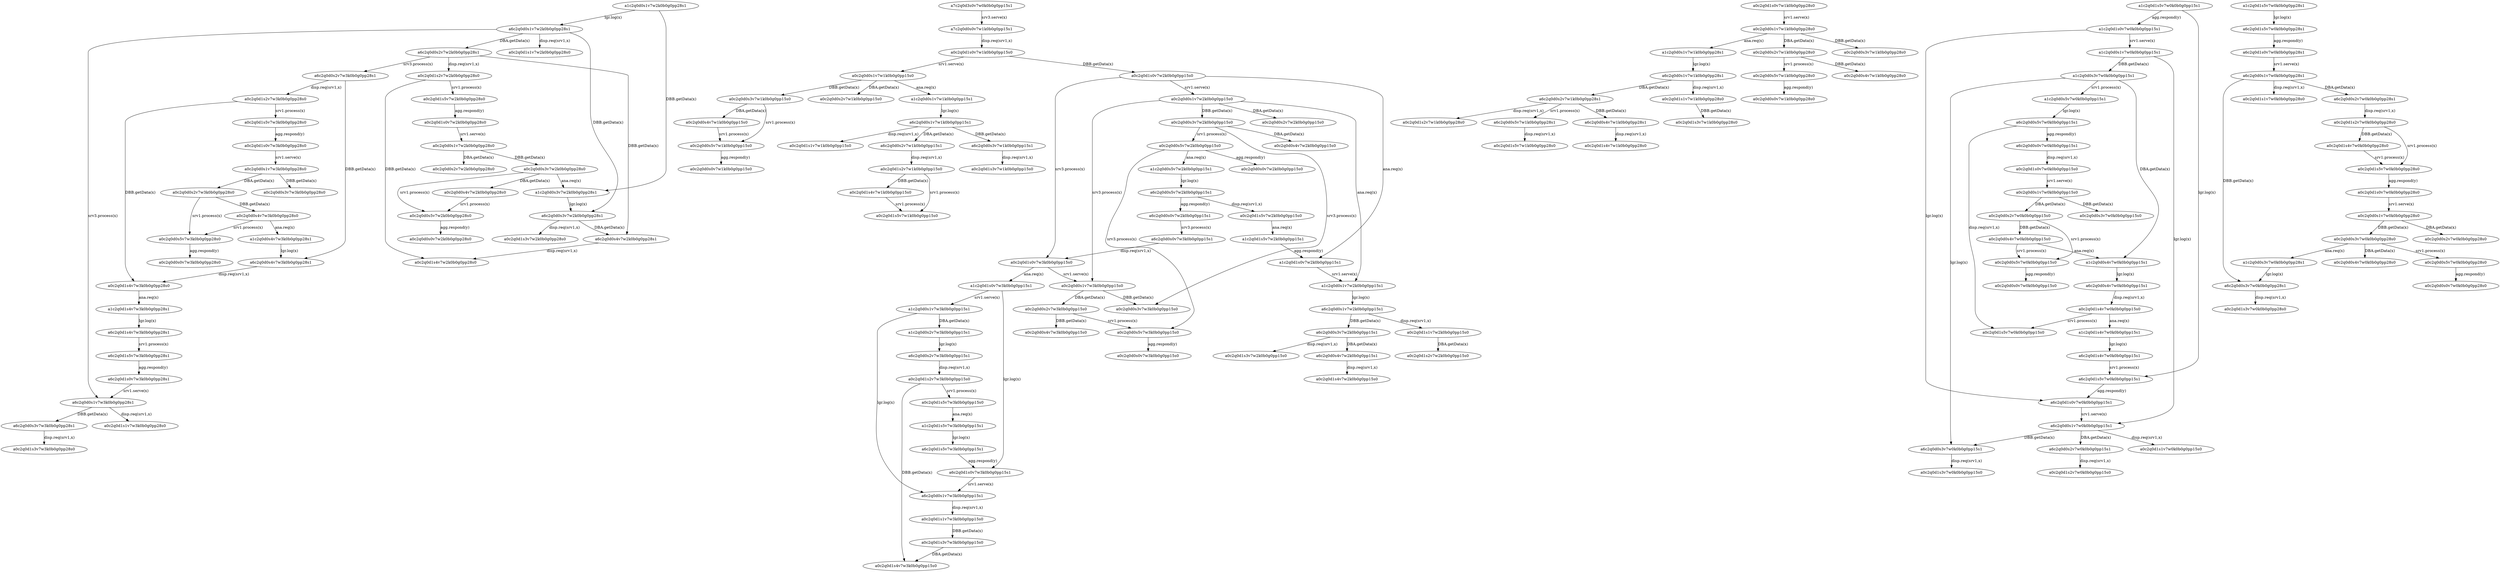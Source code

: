 digraph { 
a6c2q0d0s2v7w2k0b0g0pp28s1->a6c2q0d0s2v7w3k0b0g0pp28s1[label= "srv3.process(x)"];
a0c2q0d0s3v7w1k0b0g0pp15s0->a0c2q0d0s4v7w1k0b0g0pp15s0[label= "DBA.getData(x)"];
a6c2q0d0s1v7w1k0b0g0pp28s1->a6c2q0d0s2v7w1k0b0g0pp28s1[label= "DBA.getData(x)"];
a0c2q0d0s1v7w2k0b0g0pp28s0->a0c2q0d0s2v7w2k0b0g0pp28s0[label= "DBA.getData(x)"];
a0c2q0d0s5v7w1k0b0g0pp28s0->a0c2q0d0s0v7w1k0b0g0pp28s0[label= "agg.respond(y)"];
a6c2q0d0s4v7w0k0b0g0pp15s1->a0c2q0d1s4v7w0k0b0g0pp15s0[label= "disp.req(srv1,x)"];
a6c2q0d0s3v7w2k0b0g0pp28s1->a0c2q0d1s3v7w2k0b0g0pp28s0[label= "disp.req(srv1,x)"];
a6c2q0d0s0v7w2k0b0g0pp15s1->a6c2q0d0s0v7w3k0b0g0pp15s1[label= "srv3.process(x)"];
a0c2q0d1s1v7w1k0b0g0pp28s0->a0c2q0d1s3v7w1k0b0g0pp28s0[label= "DBB.getData(x)"];
a0c2q0d1s0v7w3k0b0g0pp15s0->a1c2q0d1s0v7w3k0b0g0pp15s1[label= "ana.req(x)"];
a1c2q0d0s1v7w1k0b0g0pp28s1->a6c2q0d0s1v7w1k0b0g0pp28s1[label= "lgr.log(x)"];
a0c2q0d0s3v7w2k0b0g0pp15s0->a0c2q0d0s4v7w2k0b0g0pp15s0[label= "DBA.getData(x)"];
a0c2q0d1s2v7w0k0b0g0pp28s0->a0c2q0d1s4v7w0k0b0g0pp28s0[label= "DBB.getData(x)"];
a0c2q0d1s5v7w0k0b0g0pp28s0->a0c2q0d1s0v7w0k0b0g0pp28s0[label= "agg.respond(y)"];
a0c2q0d0s4v7w0k0b0g0pp15s0->a0c2q0d0s5v7w0k0b0g0pp15s0[label= "srv1.process(x)"];
a6c2q0d0s1v7w2k0b0g0pp15s1->a6c2q0d0s3v7w2k0b0g0pp15s1[label= "DBB.getData(x)"];
a1c2q0d0s1v7w0k0b0g0pp15s1->a1c2q0d0s3v7w0k0b0g0pp15s1[label= "DBB.getData(x)"];
a0c2q0d0s5v7w2k0b0g0pp15s0->a0c2q0d0s5v7w3k0b0g0pp15s0[label= "srv3.process(x)"];
a1c2q0d0s5v7w0k0b0g0pp15s1->a6c2q0d0s5v7w0k0b0g0pp15s1[label= "lgr.log(x)"];
a6c2q0d0s1v7w3k0b0g0pp15s1->a0c2q0d1s1v7w3k0b0g0pp15s0[label= "disp.req(srv1,x)"];
a6c2q0d0s4v7w3k0b0g0pp28s1->a0c2q0d1s4v7w3k0b0g0pp28s0[label= "disp.req(srv1,x)"];
a0c2q0d1s4v7w0k0b0g0pp15s0->a0c2q0d1s5v7w0k0b0g0pp15s0[label= "srv1.process(x)"];
a0c2q0d0s2v7w0k0b0g0pp15s0->a0c2q0d0s4v7w0k0b0g0pp15s0[label= "DBB.getData(x)"];
a6c2q0d0s1v7w2k0b0g0pp28s1->a6c2q0d0s2v7w2k0b0g0pp28s1[label= "DBA.getData(x)"];
a6c2q0d0s5v7w0k0b0g0pp15s1->a6c2q0d0s0v7w0k0b0g0pp15s1[label= "agg.respond(y)"];
a0c2q0d0s1v7w0k0b0g0pp15s0->a0c2q0d0s3v7w0k0b0g0pp15s0[label= "DBB.getData(x)"];
a6c2q0d0s1v7w1k0b0g0pp15s1->a0c2q0d1s1v7w1k0b0g0pp15s0[label= "disp.req(srv1,x)"];
a6c2q0d1s0v7w3k0b0g0pp15s1->a6c2q0d0s1v7w3k0b0g0pp15s1[label= "srv1.serve(x)"];
a0c2q0d1s2v7w2k0b0g0pp28s0->a0c2q0d1s5v7w2k0b0g0pp28s0[label= "srv1.process(x)"];
a1c2q0d1s4v7w3k0b0g0pp28s1->a6c2q0d1s4v7w3k0b0g0pp28s1[label= "lgr.log(x)"];
a6c2q0d0s2v7w3k0b0g0pp15s1->a0c2q0d1s2v7w3k0b0g0pp15s0[label= "disp.req(srv1,x)"];
a0c2q0d0s3v7w2k0b0g0pp15s0->a0c2q0d0s5v7w2k0b0g0pp15s0[label= "srv1.process(x)"];
a1c2q0d0s1v7w3k0b0g0pp15s1->a6c2q0d0s1v7w3k0b0g0pp15s1[label= "lgr.log(x)"];
a6c2q0d0s1v7w0k0b0g0pp28s1->a6c2q0d0s3v7w0k0b0g0pp28s1[label= "DBB.getData(x)"];
a0c2q0d1s2v7w3k0b0g0pp28s0->a0c2q0d1s5v7w3k0b0g0pp28s0[label= "srv1.process(x)"];
a0c2q0d1s0v7w2k0b0g0pp15s0->a0c2q0d0s1v7w2k0b0g0pp15s0[label= "srv1.serve(x)"];
a0c2q0d0s1v7w2k0b0g0pp15s0->a0c2q0d0s3v7w2k0b0g0pp15s0[label= "DBB.getData(x)"];
a6c2q0d0s1v7w3k0b0g0pp28s1->a6c2q0d0s3v7w3k0b0g0pp28s1[label= "DBB.getData(x)"];
a6c2q0d0s2v7w1k0b0g0pp15s1->a0c2q0d1s2v7w1k0b0g0pp15s0[label= "disp.req(srv1,x)"];
a6c2q0d0s2v7w1k0b0g0pp28s1->a0c2q0d1s2v7w1k0b0g0pp28s0[label= "disp.req(srv1,x)"];
a6c2q0d0s0v7w0k0b0g0pp15s1->a0c2q0d1s0v7w0k0b0g0pp15s0[label= "disp.req(srv1,x)"];
a0c2q0d1s0v7w1k0b0g0pp15s0->a0c2q0d0s1v7w1k0b0g0pp15s0[label= "srv1.serve(x)"];
a0c2q0d0s1v7w1k0b0g0pp15s0->a0c2q0d0s2v7w1k0b0g0pp15s0[label= "DBA.getData(x)"];
a0c2q0d1s2v7w2k0b0g0pp28s0->a0c2q0d1s4v7w2k0b0g0pp28s0[label= "DBB.getData(x)"];
a0c2q0d0s2v7w0k0b0g0pp15s0->a0c2q0d0s5v7w0k0b0g0pp15s0[label= "srv1.process(x)"];
a0c2q0d1s5v7w2k0b0g0pp28s0->a0c2q0d1s0v7w2k0b0g0pp28s0[label= "agg.respond(y)"];
a7c2q0d3s0v7w0k0b0g0pp15s1->a7c2q0d0s0v7w1k0b0g0pp15s1[label= "srv3.serve(x)"];
a0c2q0d0s4v7w1k0b0g0pp15s0->a0c2q0d0s5v7w1k0b0g0pp15s0[label= "srv1.process(x)"];
a0c2q0d0s1v7w1k0b0g0pp15s0->a1c2q0d0s1v7w1k0b0g0pp15s1[label= "ana.req(x)"];
a0c2q0d1s1v7w2k0b0g0pp15s0->a0c2q0d1s2v7w2k0b0g0pp15s0[label= "DBA.getData(x)"];
a0c2q0d0s1v7w2k0b0g0pp15s0->a0c2q0d0s2v7w2k0b0g0pp15s0[label= "DBA.getData(x)"];
a6c2q0d0s5v7w1k0b0g0pp28s1->a0c2q0d1s5v7w1k0b0g0pp28s0[label= "disp.req(srv1,x)"];
a1c2q0d0s2v7w3k0b0g0pp15s1->a6c2q0d0s2v7w3k0b0g0pp15s1[label= "lgr.log(x)"];
a6c2q0d0s3v7w0k0b0g0pp15s1->a0c2q0d1s3v7w0k0b0g0pp15s0[label= "disp.req(srv1,x)"];
a0c2q0d0s5v7w3k0b0g0pp28s0->a0c2q0d0s0v7w3k0b0g0pp28s0[label= "agg.respond(y)"];
a0c2q0d0s4v7w3k0b0g0pp28s0->a1c2q0d0s4v7w3k0b0g0pp28s1[label= "ana.req(x)"];
a6c2q0d0s4v7w1k0b0g0pp28s1->a0c2q0d1s4v7w1k0b0g0pp28s0[label= "disp.req(srv1,x)"];
a6c2q0d0s2v7w2k0b0g0pp28s1->a6c2q0d0s4v7w2k0b0g0pp28s1[label= "DBB.getData(x)"];
a0c2q0d0s2v7w1k0b0g0pp28s0->a0c2q0d0s5v7w1k0b0g0pp28s0[label= "srv1.process(x)"];
a0c2q0d1s5v7w3k0b0g0pp28s0->a0c2q0d1s0v7w3k0b0g0pp28s0[label= "agg.respond(y)"];
a6c2q0d0s2v7w1k0b0g0pp28s1->a6c2q0d0s5v7w1k0b0g0pp28s1[label= "srv1.process(x)"];
a0c2q0d0s3v7w0k0b0g0pp28s0->a1c2q0d0s3v7w0k0b0g0pp28s1[label= "ana.req(x)"];
a7c2q0d0s0v7w1k0b0g0pp15s1->a0c2q0d1s0v7w1k0b0g0pp15s0[label= "disp.req(srv1,x)"];
a0c2q0d0s1v7w0k0b0g0pp15s0->a0c2q0d0s2v7w0k0b0g0pp15s0[label= "DBA.getData(x)"];
a0c2q0d0s1v7w2k0b0g0pp15s0->a0c2q0d0s1v7w3k0b0g0pp15s0[label= "srv3.process(x)"];
a0c2q0d0s3v7w2k0b0g0pp28s0->a0c2q0d0s4v7w2k0b0g0pp28s0[label= "DBA.getData(x)"];
a0c2q0d1s2v7w1k0b0g0pp15s0->a0c2q0d1s5v7w1k0b0g0pp15s0[label= "srv1.process(x)"];
a0c2q0d1s2v7w0k0b0g0pp28s0->a0c2q0d1s5v7w0k0b0g0pp28s0[label= "srv1.process(x)"];
a6c2q0d0s1v7w2k0b0g0pp15s1->a0c2q0d1s1v7w2k0b0g0pp15s0[label= "disp.req(srv1,x)"];
a6c2q0d0s5v7w2k0b0g0pp15s1->a6c2q0d0s0v7w2k0b0g0pp15s1[label= "agg.respond(y)"];
a0c2q0d1s3v7w3k0b0g0pp15s0->a0c2q0d1s4v7w3k0b0g0pp15s0[label= "DBA.getData(x)"];
a1c2q0d1s5v7w0k0b0g0pp15s1->a6c2q0d1s5v7w0k0b0g0pp15s1[label= "lgr.log(x)"];
a6c2q0d0s1v7w1k0b0g0pp15s1->a6c2q0d0s3v7w1k0b0g0pp15s1[label= "DBB.getData(x)"];
a0c2q0d0s1v7w1k0b0g0pp28s0->a1c2q0d0s1v7w1k0b0g0pp28s1[label= "ana.req(x)"];
a6c2q0d0s3v7w2k0b0g0pp15s1->a6c2q0d0s4v7w2k0b0g0pp15s1[label= "DBA.getData(x)"];
a0c2q0d0s5v7w3k0b0g0pp15s0->a0c2q0d0s0v7w3k0b0g0pp15s0[label= "agg.respond(y)"];
a0c2q0d0s3v7w2k0b0g0pp28s0->a0c2q0d0s5v7w2k0b0g0pp28s0[label= "srv1.process(x)"];
a0c2q0d1s2v7w3k0b0g0pp15s0->a0c2q0d1s4v7w3k0b0g0pp15s0[label= "DBB.getData(x)"];
a1c2q0d0s1v7w2k0b0g0pp15s1->a6c2q0d0s1v7w2k0b0g0pp15s1[label= "lgr.log(x)"];
a0c2q0d0s3v7w0k0b0g0pp28s0->a0c2q0d0s4v7w0k0b0g0pp28s0[label= "DBA.getData(x)"];
a6c2q0d1s5v7w0k0b0g0pp15s1->a6c2q0d1s0v7w0k0b0g0pp15s1[label= "agg.respond(y)"];
a0c2q0d1s0v7w2k0b0g0pp15s0->a0c2q0d1s0v7w3k0b0g0pp15s0[label= "srv3.process(x)"];
a6c2q0d0s1v7w1k0b0g0pp15s1->a6c2q0d0s2v7w1k0b0g0pp15s1[label= "DBA.getData(x)"];
a6c2q0d1s0v7w3k0b0g0pp28s1->a6c2q0d0s1v7w3k0b0g0pp28s1[label= "srv1.serve(x)"];
a6c2q0d0s4v7w2k0b0g0pp28s1->a0c2q0d1s4v7w2k0b0g0pp28s0[label= "disp.req(srv1,x)"];
a6c2q0d0s5v7w0k0b0g0pp15s1->a0c2q0d1s5v7w0k0b0g0pp15s0[label= "disp.req(srv1,x)"];
a6c2q0d0s1v7w0k0b0g0pp15s1->a0c2q0d1s1v7w0k0b0g0pp15s0[label= "disp.req(srv1,x)"];
a0c2q0d0s5v7w0k0b0g0pp28s0->a0c2q0d0s0v7w0k0b0g0pp28s0[label= "agg.respond(y)"];
a0c2q0d0s3v7w2k0b0g0pp28s0->a1c2q0d0s3v7w2k0b0g0pp28s1[label= "ana.req(x)"];
a0c2q0d0s3v7w2k0b0g0pp15s0->a0c2q0d0s3v7w3k0b0g0pp15s0[label= "srv3.process(x)"];
a6c2q0d0s1v7w3k0b0g0pp28s1->a0c2q0d1s1v7w3k0b0g0pp28s0[label= "disp.req(srv1,x)"];
a0c2q0d0s4v7w3k0b0g0pp28s0->a0c2q0d0s5v7w3k0b0g0pp28s0[label= "srv1.process(x)"];
a6c2q0d1s0v7w0k0b0g0pp28s1->a6c2q0d0s1v7w0k0b0g0pp28s1[label= "srv1.serve(x)"];
a0c2q0d1s0v7w2k0b0g0pp15s0->a1c2q0d1s0v7w2k0b0g0pp15s1[label= "ana.req(x)"];
a6c2q0d0s1v7w0k0b0g0pp15s1->a6c2q0d0s2v7w0k0b0g0pp15s1[label= "DBA.getData(x)"];
a0c2q0d0s2v7w3k0b0g0pp15s0->a0c2q0d0s5v7w3k0b0g0pp15s0[label= "srv1.process(x)"];
a0c2q0d1s4v7w3k0b0g0pp28s0->a1c2q0d1s4v7w3k0b0g0pp28s1[label= "ana.req(x)"];
a0c2q0d0s2v7w1k0b0g0pp28s0->a0c2q0d0s4v7w1k0b0g0pp28s0[label= "DBB.getData(x)"];
a0c2q0d0s1v7w1k0b0g0pp15s0->a0c2q0d0s3v7w1k0b0g0pp15s0[label= "DBB.getData(x)"];
a6c2q0d0s0v7w3k0b0g0pp15s1->a0c2q0d1s0v7w3k0b0g0pp15s0[label= "disp.req(srv1,x)"];
a1c2q0d1s5v7w3k0b0g0pp15s1->a6c2q0d1s5v7w3k0b0g0pp15s1[label= "lgr.log(x)"];
a0c2q0d1s2v7w3k0b0g0pp28s0->a0c2q0d1s4v7w3k0b0g0pp28s0[label= "DBB.getData(x)"];
a1c2q0d1s0v7w3k0b0g0pp15s1->a6c2q0d1s0v7w3k0b0g0pp15s1[label= "lgr.log(x)"];
a0c2q0d0s1v7w2k0b0g0pp15s0->a1c2q0d0s1v7w2k0b0g0pp15s1[label= "ana.req(x)"];
a6c2q0d0s3v7w2k0b0g0pp28s1->a6c2q0d0s4v7w2k0b0g0pp28s1[label= "DBA.getData(x)"];
a1c2q0d1s5v7w0k0b0g0pp28s1->a6c2q0d1s5v7w0k0b0g0pp28s1[label= "lgr.log(x)"];
a1c2q0d1s0v7w3k0b0g0pp15s1->a1c2q0d0s1v7w3k0b0g0pp15s1[label= "srv1.serve(x)"];
a6c2q0d0s2v7w0k0b0g0pp15s1->a0c2q0d1s2v7w0k0b0g0pp15s0[label= "disp.req(srv1,x)"];
a6c2q0d0s4v7w2k0b0g0pp15s1->a0c2q0d1s4v7w2k0b0g0pp15s0[label= "disp.req(srv1,x)"];
a6c2q0d0s1v7w0k0b0g0pp28s1->a0c2q0d1s1v7w0k0b0g0pp28s0[label= "disp.req(srv1,x)"];
a0c2q0d0s4v7w0k0b0g0pp15s0->a1c2q0d0s4v7w0k0b0g0pp15s1[label= "ana.req(x)"];
a0c2q0d0s5v7w2k0b0g0pp15s0->a0c2q0d0s0v7w2k0b0g0pp15s0[label= "agg.respond(y)"];
a6c2q0d0s3v7w1k0b0g0pp15s1->a0c2q0d1s3v7w1k0b0g0pp15s0[label= "disp.req(srv1,x)"];
a0c2q0d0s1v7w0k0b0g0pp28s0->a0c2q0d0s3v7w0k0b0g0pp28s0[label= "DBB.getData(x)"];
a0c2q0d0s3v7w0k0b0g0pp28s0->a0c2q0d0s5v7w0k0b0g0pp28s0[label= "srv1.process(x)"];
a0c2q0d0s2v7w3k0b0g0pp15s0->a0c2q0d0s4v7w3k0b0g0pp15s0[label= "DBB.getData(x)"];
a1c2q0d0s3v7w0k0b0g0pp28s1->a6c2q0d0s3v7w0k0b0g0pp28s1[label= "lgr.log(x)"];
a0c2q0d0s1v7w3k0b0g0pp28s0->a0c2q0d0s2v7w3k0b0g0pp28s0[label= "DBA.getData(x)"];
a0c2q0d0s1v7w3k0b0g0pp15s0->a0c2q0d0s2v7w3k0b0g0pp15s0[label= "DBA.getData(x)"];
a0c2q0d0s2v7w3k0b0g0pp28s0->a0c2q0d0s4v7w3k0b0g0pp28s0[label= "DBB.getData(x)"];
a6c2q0d0s2v7w0k0b0g0pp28s1->a0c2q0d1s2v7w0k0b0g0pp28s0[label= "disp.req(srv1,x)"];
a0c2q0d0s4v7w2k0b0g0pp28s0->a0c2q0d0s5v7w2k0b0g0pp28s0[label= "srv1.process(x)"];
a6c2q0d0s5v7w2k0b0g0pp15s1->a0c2q0d1s5v7w2k0b0g0pp15s0[label= "disp.req(srv1,x)"];
a6c2q0d0s2v7w3k0b0g0pp28s1->a6c2q0d0s4v7w3k0b0g0pp28s1[label= "DBB.getData(x)"];
a6c2q0d1s4v7w3k0b0g0pp28s1->a6c2q0d1s5v7w3k0b0g0pp28s1[label= "srv1.process(x)"];
a0c2q0d0s1v7w1k0b0g0pp28s0->a0c2q0d0s2v7w1k0b0g0pp28s0[label= "DBA.getData(x)"];
a1c2q0d0s3v7w2k0b0g0pp28s1->a6c2q0d0s3v7w2k0b0g0pp28s1[label= "lgr.log(x)"];
a1c2q0d0s4v7w3k0b0g0pp28s1->a6c2q0d0s4v7w3k0b0g0pp28s1[label= "lgr.log(x)"];
a1c2q0d1s0v7w0k0b0g0pp15s1->a1c2q0d0s1v7w0k0b0g0pp15s1[label= "srv1.serve(x)"];
a6c2q0d0s2v7w2k0b0g0pp28s1->a0c2q0d1s2v7w2k0b0g0pp28s0[label= "disp.req(srv1,x)"];
a0c2q0d1s0v7w2k0b0g0pp28s0->a0c2q0d0s1v7w2k0b0g0pp28s0[label= "srv1.serve(x)"];
a1c2q0d0s3v7w0k0b0g0pp15s1->a1c2q0d0s4v7w0k0b0g0pp15s1[label= "DBA.getData(x)"];
a0c2q0d1s0v7w0k0b0g0pp28s0->a0c2q0d0s1v7w0k0b0g0pp28s0[label= "srv1.serve(x)"];
a1c2q0d0s4v7w0k0b0g0pp15s1->a6c2q0d0s4v7w0k0b0g0pp15s1[label= "lgr.log(x)"];
a1c2q0d0s3v7w0k0b0g0pp15s1->a1c2q0d0s5v7w0k0b0g0pp15s1[label= "srv1.process(x)"];
a6c2q0d1s0v7w0k0b0g0pp15s1->a6c2q0d0s1v7w0k0b0g0pp15s1[label= "srv1.serve(x)"];
a6c2q0d0s1v7w0k0b0g0pp15s1->a6c2q0d0s3v7w0k0b0g0pp15s1[label= "DBB.getData(x)"];
a0c2q0d0s5v7w2k0b0g0pp28s0->a0c2q0d0s0v7w2k0b0g0pp28s0[label= "agg.respond(y)"];
a6c2q0d0s3v7w2k0b0g0pp15s1->a0c2q0d1s3v7w2k0b0g0pp15s0[label= "disp.req(srv1,x)"];
a1c2q0d0s5v7w2k0b0g0pp15s1->a6c2q0d0s5v7w2k0b0g0pp15s1[label= "lgr.log(x)"];
a1c2q0d1s5v7w2k0b0g0pp15s1->a1c2q0d1s0v7w2k0b0g0pp15s1[label= "agg.respond(y)"];
a1c2q0d1s4v7w0k0b0g0pp15s1->a6c2q0d1s4v7w0k0b0g0pp15s1[label= "lgr.log(x)"];
a1c2q0d1s5v7w0k0b0g0pp15s1->a1c2q0d1s0v7w0k0b0g0pp15s1[label= "agg.respond(y)"];
a6c2q0d1s5v7w3k0b0g0pp28s1->a6c2q0d1s0v7w3k0b0g0pp28s1[label= "agg.respond(y)"];
a0c2q0d1s2v7w3k0b0g0pp15s0->a0c2q0d1s5v7w3k0b0g0pp15s0[label= "srv1.process(x)"];
a6c2q0d0s3v7w0k0b0g0pp28s1->a0c2q0d1s3v7w0k0b0g0pp28s0[label= "disp.req(srv1,x)"];
a1c2q0d0s1v7w1k0b0g0pp15s1->a6c2q0d0s1v7w1k0b0g0pp15s1[label= "lgr.log(x)"];
a0c2q0d1s4v7w1k0b0g0pp15s0->a0c2q0d1s5v7w1k0b0g0pp15s0[label= "srv1.process(x)"];
a0c2q0d0s1v7w0k0b0g0pp28s0->a0c2q0d0s2v7w0k0b0g0pp28s0[label= "DBA.getData(x)"];
a1c2q0d0s1v7w0k0b0g0pp15s1->a6c2q0d0s1v7w0k0b0g0pp15s1[label= "lgr.log(x)"];
a0c2q0d0s5v7w2k0b0g0pp15s0->a1c2q0d0s5v7w2k0b0g0pp15s1[label= "ana.req(x)"];
a0c2q0d1s0v7w3k0b0g0pp15s0->a0c2q0d0s1v7w3k0b0g0pp15s0[label= "srv1.serve(x)"];
a0c2q0d1s4v7w0k0b0g0pp28s0->a0c2q0d1s5v7w0k0b0g0pp28s0[label= "srv1.process(x)"];
a0c2q0d1s0v7w1k0b0g0pp28s0->a0c2q0d0s1v7w1k0b0g0pp28s0[label= "srv1.serve(x)"];
a6c2q0d1s4v7w0k0b0g0pp15s1->a6c2q0d1s5v7w0k0b0g0pp15s1[label= "srv1.process(x)"];
a0c2q0d0s5v7w1k0b0g0pp15s0->a0c2q0d0s0v7w1k0b0g0pp15s0[label= "agg.respond(y)"];
a0c2q0d0s5v7w0k0b0g0pp15s0->a0c2q0d0s0v7w0k0b0g0pp15s0[label= "agg.respond(y)"];
a6c2q0d0s3v7w3k0b0g0pp28s1->a0c2q0d1s3v7w3k0b0g0pp28s0[label= "disp.req(srv1,x)"];
a0c2q0d0s1v7w1k0b0g0pp28s0->a0c2q0d0s3v7w1k0b0g0pp28s0[label= "DBB.getData(x)"];
a6c2q0d0s1v7w2k0b0g0pp28s1->a6c2q0d0s3v7w2k0b0g0pp28s1[label= "DBB.getData(x)"];
a0c2q0d0s1v7w2k0b0g0pp28s0->a0c2q0d0s3v7w2k0b0g0pp28s0[label= "DBB.getData(x)"];
a1c2q0d1s0v7w0k0b0g0pp15s1->a6c2q0d1s0v7w0k0b0g0pp15s1[label= "lgr.log(x)"];
a6c2q0d0s1v7w2k0b0g0pp28s1->a6c2q0d0s1v7w3k0b0g0pp28s1[label= "srv3.process(x)"];
a0c2q0d1s0v7w0k0b0g0pp15s0->a0c2q0d0s1v7w0k0b0g0pp15s0[label= "srv1.serve(x)"];
a6c2q0d0s2v7w1k0b0g0pp28s1->a6c2q0d0s4v7w1k0b0g0pp28s1[label= "DBB.getData(x)"];
a0c2q0d1s4v7w0k0b0g0pp15s0->a1c2q0d1s4v7w0k0b0g0pp15s1[label= "ana.req(x)"];
a6c2q0d0s1v7w2k0b0g0pp28s1->a0c2q0d1s1v7w2k0b0g0pp28s0[label= "disp.req(srv1,x)"];
a6c2q0d0s1v7w1k0b0g0pp28s1->a0c2q0d1s1v7w1k0b0g0pp28s0[label= "disp.req(srv1,x)"];
a0c2q0d1s0v7w3k0b0g0pp28s0->a0c2q0d0s1v7w3k0b0g0pp28s0[label= "srv1.serve(x)"];
a0c2q0d0s2v7w3k0b0g0pp28s0->a0c2q0d0s5v7w3k0b0g0pp28s0[label= "srv1.process(x)"];
a1c2q0d0s1v7w2k0b0g0pp28s1->a6c2q0d0s1v7w2k0b0g0pp28s1[label= "lgr.log(x)"];
a0c2q0d1s1v7w3k0b0g0pp15s0->a0c2q0d1s3v7w3k0b0g0pp15s0[label= "DBB.getData(x)"];
a1c2q0d1s0v7w2k0b0g0pp15s1->a1c2q0d0s1v7w2k0b0g0pp15s1[label= "srv1.serve(x)"];
a0c2q0d1s0v7w1k0b0g0pp15s0->a0c2q0d1s0v7w2k0b0g0pp15s0[label= "DBB.getData(x)"];
a6c2q0d1s5v7w0k0b0g0pp28s1->a6c2q0d1s0v7w0k0b0g0pp28s1[label= "agg.respond(y)"];
a0c2q0d1s5v7w3k0b0g0pp15s0->a1c2q0d1s5v7w3k0b0g0pp15s1[label= "ana.req(x)"];
a6c2q0d1s5v7w3k0b0g0pp15s1->a6c2q0d1s0v7w3k0b0g0pp15s1[label= "agg.respond(y)"];
a1c2q0d0s3v7w0k0b0g0pp15s1->a6c2q0d0s3v7w0k0b0g0pp15s1[label= "lgr.log(x)"];
a6c2q0d0s1v7w0k0b0g0pp28s1->a6c2q0d0s2v7w0k0b0g0pp28s1[label= "DBA.getData(x)"];
a0c2q0d0s3v7w1k0b0g0pp15s0->a0c2q0d0s5v7w1k0b0g0pp15s0[label= "srv1.process(x)"];
a0c2q0d1s5v7w2k0b0g0pp15s0->a1c2q0d1s5v7w2k0b0g0pp15s1[label= "ana.req(x)"];
a0c2q0d0s1v7w3k0b0g0pp28s0->a0c2q0d0s3v7w3k0b0g0pp28s0[label= "DBB.getData(x)"];
a1c2q0d0s1v7w2k0b0g0pp28s1->a1c2q0d0s3v7w2k0b0g0pp28s1[label= "DBB.getData(x)"];
a0c2q0d0s1v7w3k0b0g0pp15s0->a0c2q0d0s3v7w3k0b0g0pp15s0[label= "DBB.getData(x)"];
a1c2q0d0s1v7w3k0b0g0pp15s1->a1c2q0d0s2v7w3k0b0g0pp15s1[label= "DBA.getData(x)"];
a6c2q0d0s2v7w3k0b0g0pp28s1->a0c2q0d1s2v7w3k0b0g0pp28s0[label= "disp.req(srv1,x)"];
a0c2q0d1s2v7w1k0b0g0pp15s0->a0c2q0d1s4v7w1k0b0g0pp15s0[label= "DBB.getData(x)"];

}